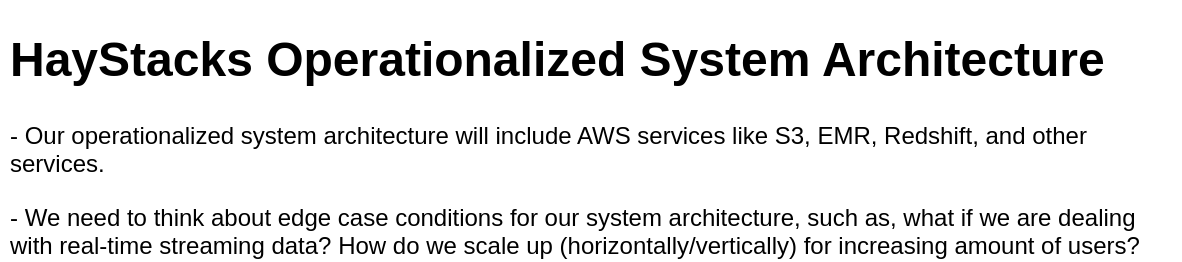 <mxfile version="15.6.4" type="github">
  <diagram id="icgiSQLskEtUz7CoKG9s" name="Page-1">
    <mxGraphModel dx="1298" dy="866" grid="1" gridSize="10" guides="1" tooltips="1" connect="1" arrows="1" fold="1" page="1" pageScale="1" pageWidth="850" pageHeight="1100" math="0" shadow="0">
      <root>
        <mxCell id="0" />
        <mxCell id="1" parent="0" />
        <mxCell id="Cqt-nsCRII5KMIGJ585b-1" value="&lt;h1&gt;HayStacks Operationalized System Architecture&lt;/h1&gt;&lt;p&gt;- Our operationalized system architecture will include AWS services like S3, EMR, Redshift, and other services.&lt;/p&gt;&lt;p&gt;- We need to think about edge case conditions for our system architecture, such as, what if we are dealing with real-time streaming data? How do we scale up (horizontally/vertically) for increasing amount of users?&lt;/p&gt;" style="text;html=1;strokeColor=none;fillColor=none;spacing=5;spacingTop=-20;whiteSpace=wrap;overflow=hidden;rounded=0;fontColor=default;" vertex="1" parent="1">
          <mxGeometry x="30" y="20" width="590" height="120" as="geometry" />
        </mxCell>
      </root>
    </mxGraphModel>
  </diagram>
</mxfile>
